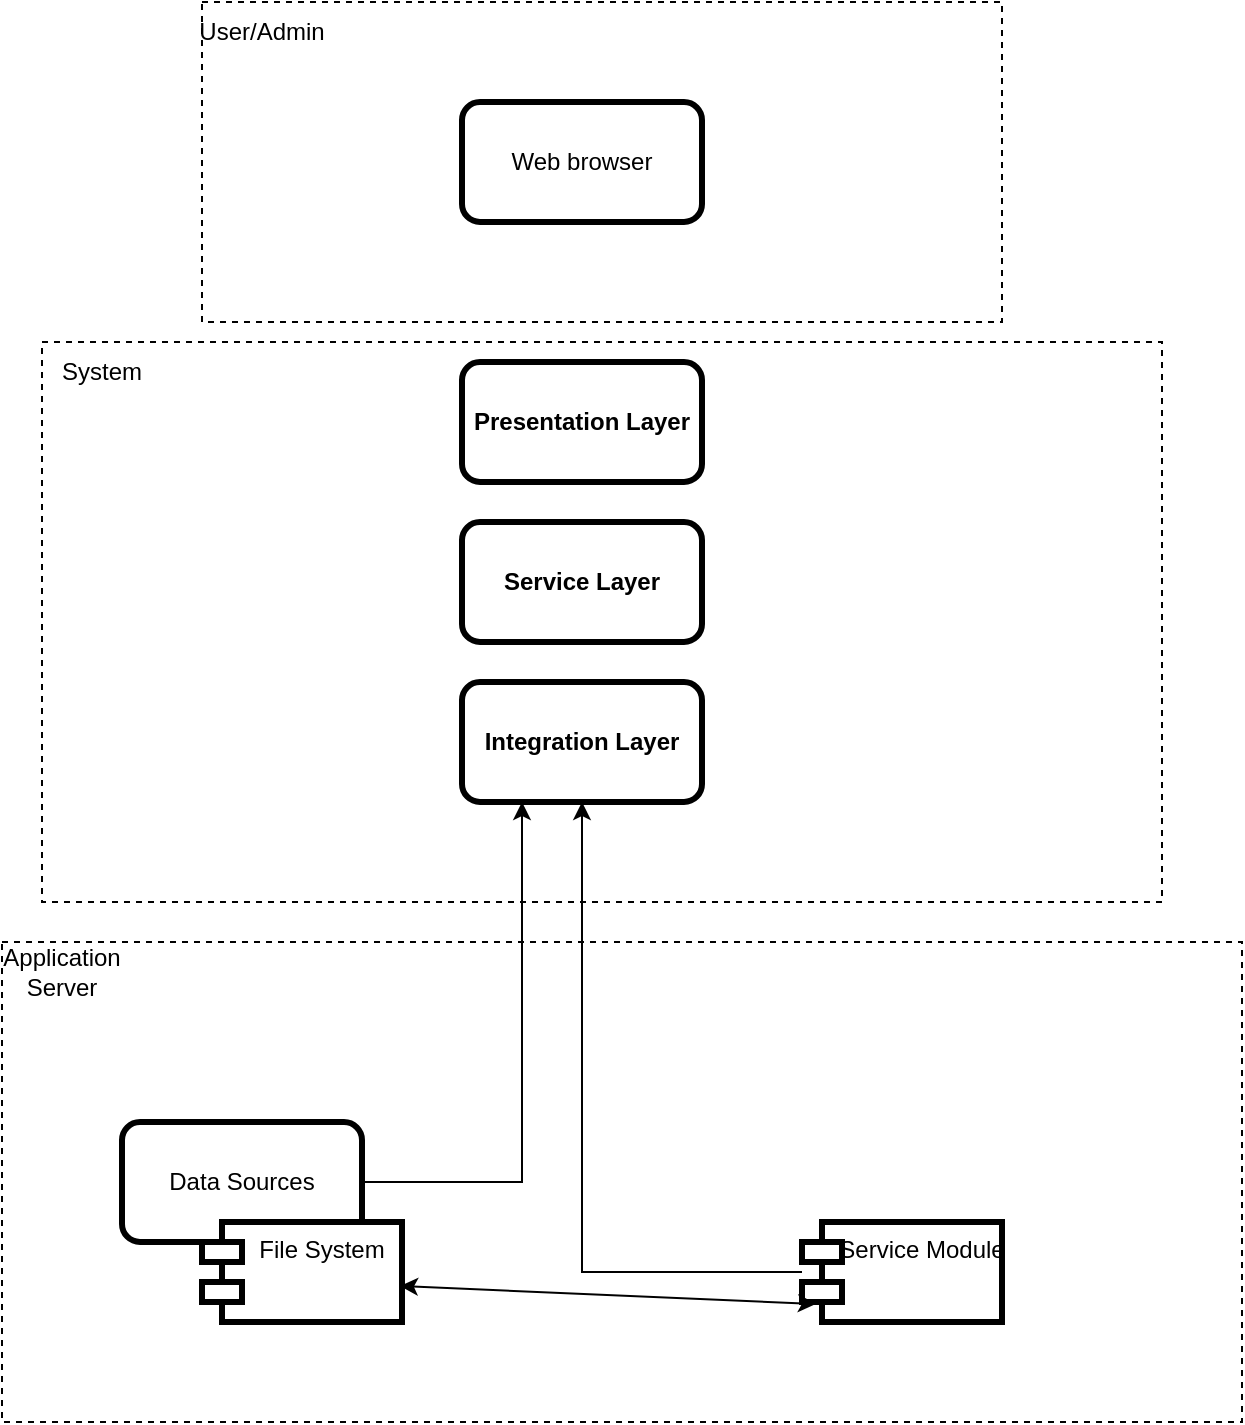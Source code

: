 <mxfile version="15.9.1" type="device"><diagram id="iiU-WNSTg58ftEqMVhtR" name="Page-1"><mxGraphModel dx="1422" dy="762" grid="1" gridSize="10" guides="1" tooltips="1" connect="1" arrows="1" fold="1" page="1" pageScale="1" pageWidth="827" pageHeight="1169" math="0" shadow="0"><root><mxCell id="0"/><mxCell id="1" parent="0"/><mxCell id="YbdaXTX2hVh4vbiall7k-1" value="" style="rounded=0;whiteSpace=wrap;html=1;dashed=1;" vertex="1" parent="1"><mxGeometry x="150" y="90" width="400" height="160" as="geometry"/></mxCell><mxCell id="YbdaXTX2hVh4vbiall7k-2" value="User/Admin" style="text;html=1;strokeColor=none;fillColor=none;align=center;verticalAlign=middle;whiteSpace=wrap;rounded=0;dashed=1;" vertex="1" parent="1"><mxGeometry x="150" y="90" width="60" height="30" as="geometry"/></mxCell><mxCell id="YbdaXTX2hVh4vbiall7k-3" value="Web browser" style="rounded=1;whiteSpace=wrap;html=1;strokeWidth=3;" vertex="1" parent="1"><mxGeometry x="280" y="140" width="120" height="60" as="geometry"/></mxCell><mxCell id="YbdaXTX2hVh4vbiall7k-4" value="" style="rounded=0;whiteSpace=wrap;html=1;strokeWidth=1;dashed=1;" vertex="1" parent="1"><mxGeometry x="70" y="260" width="560" height="280" as="geometry"/></mxCell><mxCell id="YbdaXTX2hVh4vbiall7k-5" value="System" style="text;html=1;strokeColor=none;fillColor=none;align=center;verticalAlign=middle;whiteSpace=wrap;rounded=0;dashed=1;" vertex="1" parent="1"><mxGeometry x="70" y="260" width="60" height="30" as="geometry"/></mxCell><mxCell id="YbdaXTX2hVh4vbiall7k-6" value="&lt;b&gt;Presentation Layer&lt;/b&gt;" style="rounded=1;whiteSpace=wrap;html=1;strokeWidth=3;" vertex="1" parent="1"><mxGeometry x="280" y="270" width="120" height="60" as="geometry"/></mxCell><mxCell id="YbdaXTX2hVh4vbiall7k-7" value="&lt;b&gt;Service Layer&lt;/b&gt;" style="rounded=1;whiteSpace=wrap;html=1;strokeWidth=3;" vertex="1" parent="1"><mxGeometry x="280" y="350" width="120" height="60" as="geometry"/></mxCell><mxCell id="YbdaXTX2hVh4vbiall7k-8" value="&lt;b&gt;Integration Layer&lt;/b&gt;" style="rounded=1;whiteSpace=wrap;html=1;strokeWidth=3;" vertex="1" parent="1"><mxGeometry x="280" y="430" width="120" height="60" as="geometry"/></mxCell><mxCell id="YbdaXTX2hVh4vbiall7k-9" value="" style="rounded=0;whiteSpace=wrap;html=1;strokeWidth=1;dashed=1;" vertex="1" parent="1"><mxGeometry x="50" y="560" width="620" height="240" as="geometry"/></mxCell><mxCell id="YbdaXTX2hVh4vbiall7k-11" value="Application Server" style="text;html=1;strokeColor=none;fillColor=none;align=center;verticalAlign=middle;whiteSpace=wrap;rounded=0;dashed=1;" vertex="1" parent="1"><mxGeometry x="50" y="560" width="60" height="30" as="geometry"/></mxCell><mxCell id="YbdaXTX2hVh4vbiall7k-20" style="edgeStyle=orthogonalEdgeStyle;rounded=0;orthogonalLoop=1;jettySize=auto;html=1;entryX=0.25;entryY=1;entryDx=0;entryDy=0;" edge="1" parent="1" source="YbdaXTX2hVh4vbiall7k-12" target="YbdaXTX2hVh4vbiall7k-8"><mxGeometry relative="1" as="geometry"/></mxCell><mxCell id="YbdaXTX2hVh4vbiall7k-12" value="Data Sources" style="rounded=1;whiteSpace=wrap;html=1;strokeWidth=3;" vertex="1" parent="1"><mxGeometry x="110" y="650" width="120" height="60" as="geometry"/></mxCell><mxCell id="YbdaXTX2hVh4vbiall7k-15" value="File System" style="shape=module;align=left;spacingLeft=20;align=center;verticalAlign=top;strokeWidth=3;" vertex="1" parent="1"><mxGeometry x="150" y="700" width="100" height="50" as="geometry"/></mxCell><mxCell id="YbdaXTX2hVh4vbiall7k-21" style="edgeStyle=orthogonalEdgeStyle;rounded=0;orthogonalLoop=1;jettySize=auto;html=1;" edge="1" parent="1" source="YbdaXTX2hVh4vbiall7k-16" target="YbdaXTX2hVh4vbiall7k-8"><mxGeometry relative="1" as="geometry"/></mxCell><mxCell id="YbdaXTX2hVh4vbiall7k-16" value="Service Module" style="shape=module;align=left;spacingLeft=20;align=center;verticalAlign=top;strokeWidth=3;" vertex="1" parent="1"><mxGeometry x="450" y="700" width="100" height="50" as="geometry"/></mxCell><mxCell id="YbdaXTX2hVh4vbiall7k-19" value="" style="endArrow=classic;startArrow=classic;html=1;rounded=0;exitX=0.99;exitY=0.64;exitDx=0;exitDy=0;exitPerimeter=0;entryX=0.07;entryY=0.82;entryDx=0;entryDy=0;entryPerimeter=0;" edge="1" parent="1" source="YbdaXTX2hVh4vbiall7k-15" target="YbdaXTX2hVh4vbiall7k-16"><mxGeometry width="50" height="50" relative="1" as="geometry"><mxPoint x="390" y="710" as="sourcePoint"/><mxPoint x="440" y="660" as="targetPoint"/></mxGeometry></mxCell></root></mxGraphModel></diagram></mxfile>